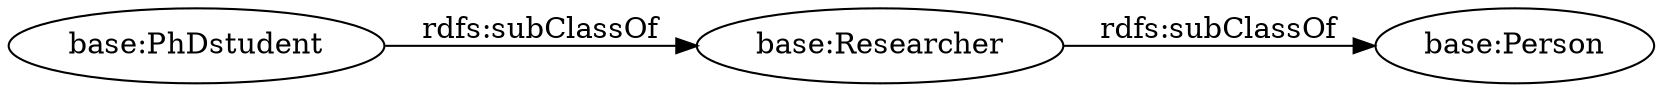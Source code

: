 digraph ar2dtool_diagram { 
rankdir=LR;
size="1000"
	"base:PhDstudent" -> "base:Researcher" [ label = "rdfs:subClassOf" ];
	"base:Researcher" -> "base:Person" [ label = "rdfs:subClassOf" ];

}

